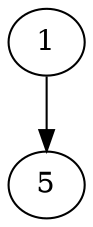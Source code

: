 digraph G {
  graph [splines=true overlap=false]
  node  [shape=ellipse, width=0.3, height=0.3]
  1 [label="1"];
  5 [label="5"];
  1 -> 5;
}
